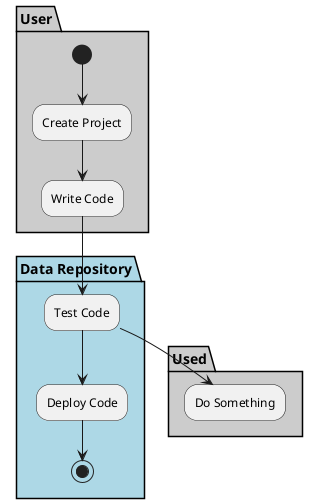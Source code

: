 @startuml

partition "Data Repository" {

}

partition User #cccccc {
  (*) --> "Create Project"
  --> "Write Code"
}

partition "Data Repository" #lightblue {
  "Write Code" --> "Test Code"
  "Test Code" --> "Deploy Code"
  "Deploy Code" --> (*)
}

partition Used #cccccc {
  "Test Code" --> "Do Something"
}

@enduml
